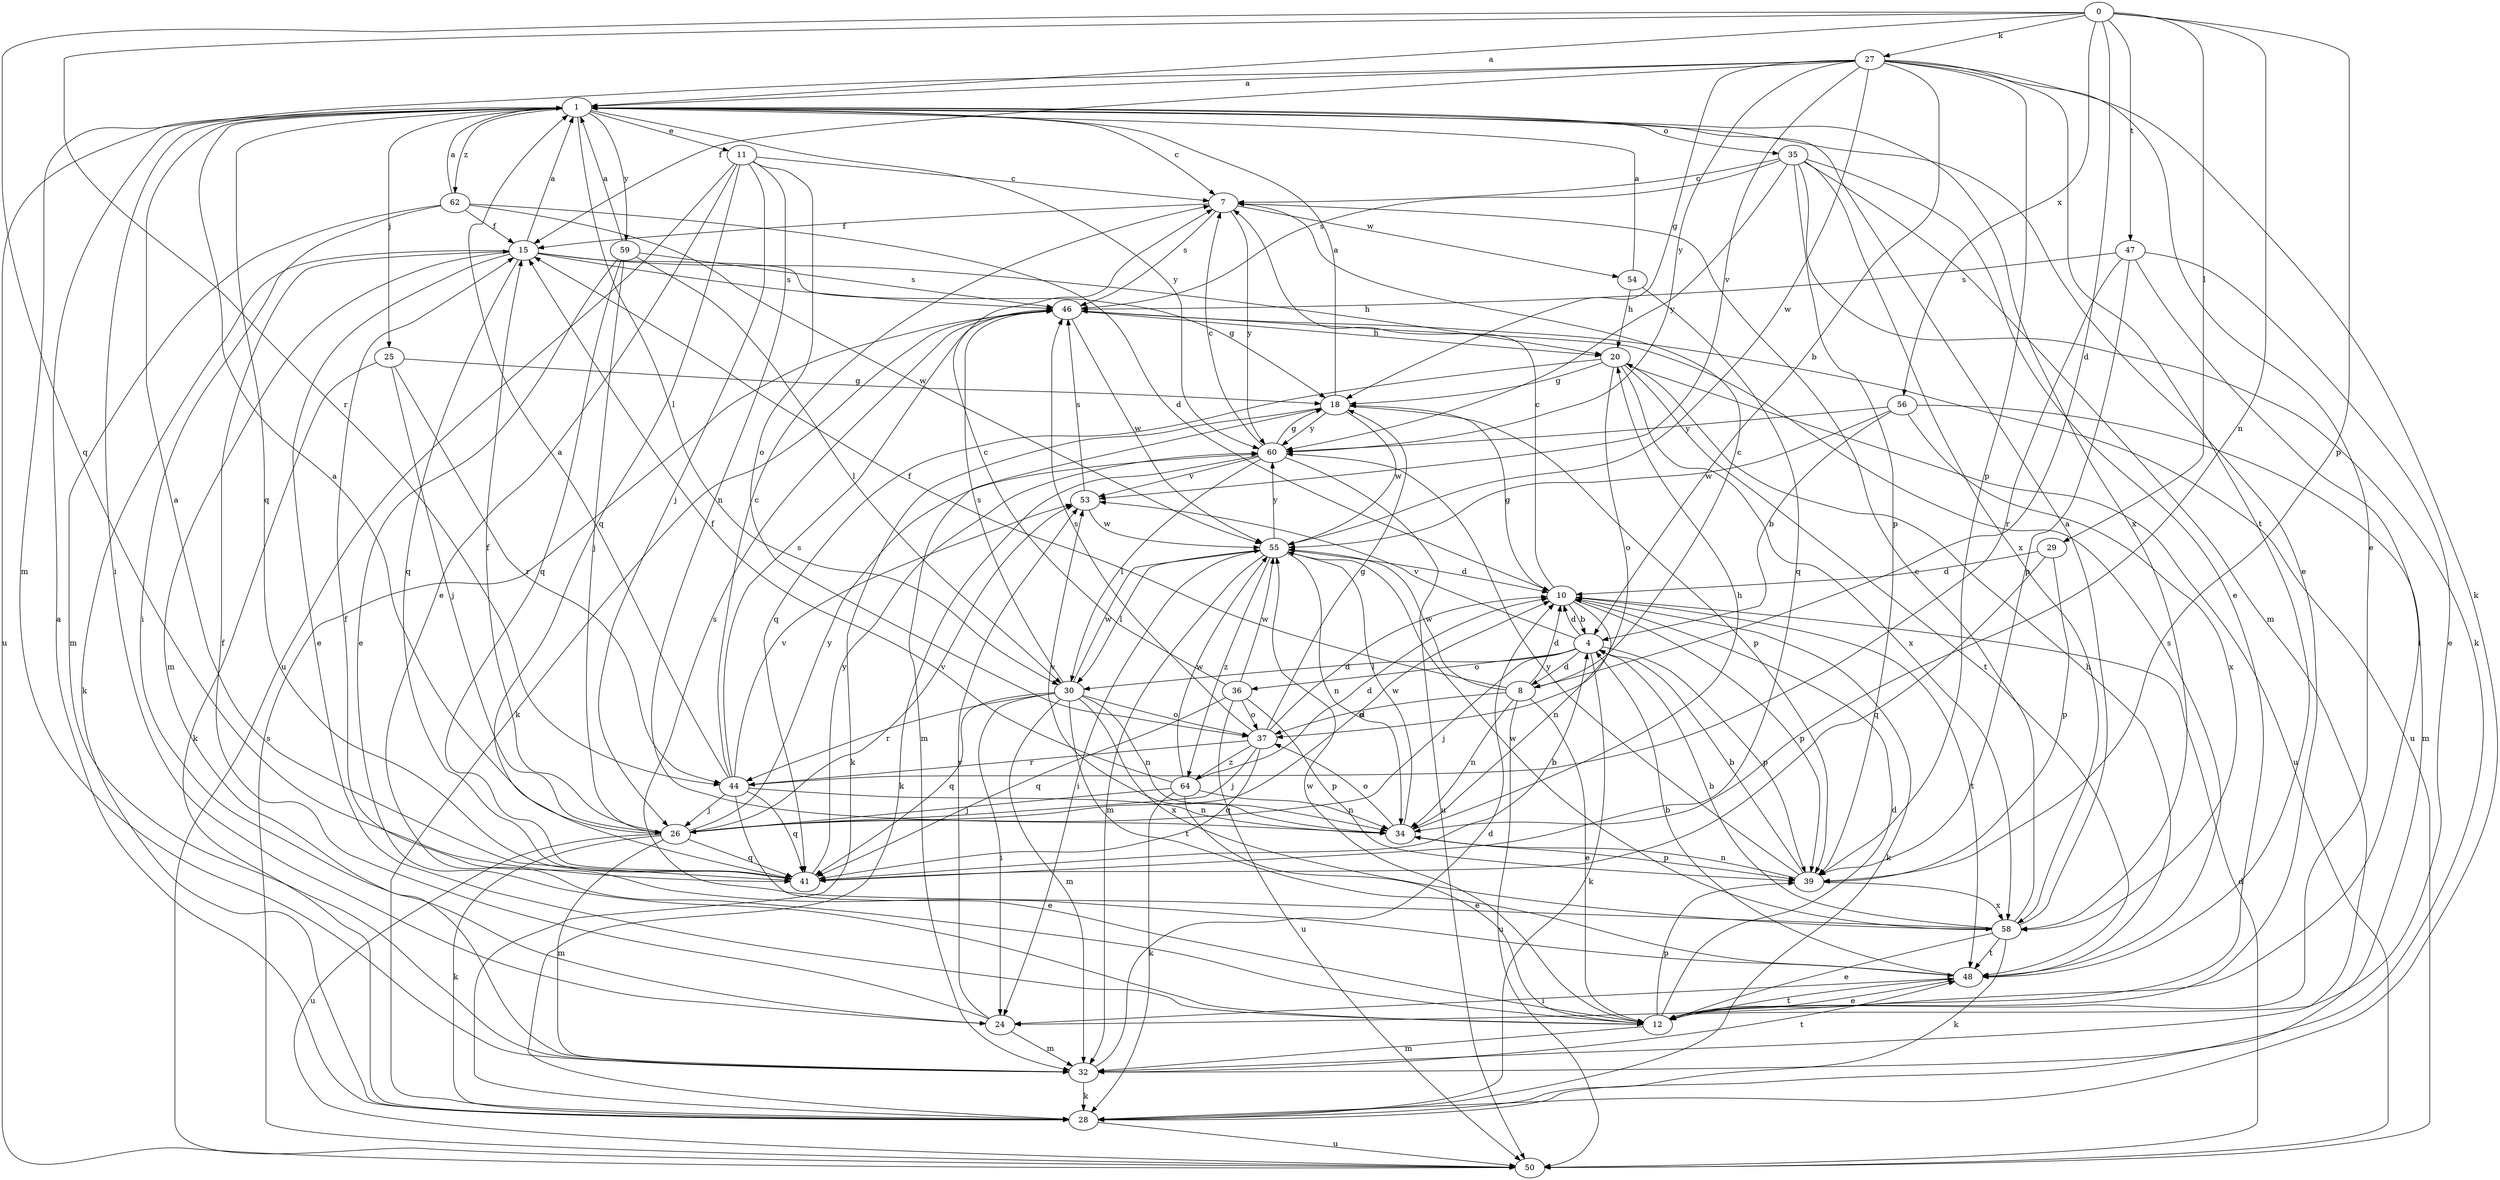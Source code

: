 strict digraph  {
0;
1;
4;
7;
8;
10;
11;
12;
15;
18;
20;
24;
25;
26;
27;
28;
29;
30;
32;
34;
35;
36;
37;
39;
41;
44;
46;
47;
48;
50;
53;
54;
55;
56;
58;
59;
60;
62;
64;
0 -> 1  [label=a];
0 -> 8  [label=d];
0 -> 27  [label=k];
0 -> 29  [label=l];
0 -> 34  [label=n];
0 -> 39  [label=p];
0 -> 41  [label=q];
0 -> 44  [label=r];
0 -> 47  [label=t];
0 -> 56  [label=x];
1 -> 7  [label=c];
1 -> 11  [label=e];
1 -> 12  [label=e];
1 -> 24  [label=i];
1 -> 25  [label=j];
1 -> 30  [label=l];
1 -> 35  [label=o];
1 -> 41  [label=q];
1 -> 50  [label=u];
1 -> 58  [label=x];
1 -> 59  [label=y];
1 -> 60  [label=y];
1 -> 62  [label=z];
4 -> 8  [label=d];
4 -> 10  [label=d];
4 -> 26  [label=j];
4 -> 28  [label=k];
4 -> 30  [label=l];
4 -> 36  [label=o];
4 -> 39  [label=p];
4 -> 53  [label=v];
7 -> 15  [label=f];
7 -> 46  [label=s];
7 -> 54  [label=w];
7 -> 60  [label=y];
8 -> 7  [label=c];
8 -> 10  [label=d];
8 -> 12  [label=e];
8 -> 15  [label=f];
8 -> 34  [label=n];
8 -> 37  [label=o];
8 -> 50  [label=u];
8 -> 55  [label=w];
10 -> 4  [label=b];
10 -> 7  [label=c];
10 -> 18  [label=g];
10 -> 28  [label=k];
10 -> 34  [label=n];
10 -> 39  [label=p];
10 -> 48  [label=t];
11 -> 7  [label=c];
11 -> 12  [label=e];
11 -> 26  [label=j];
11 -> 34  [label=n];
11 -> 37  [label=o];
11 -> 41  [label=q];
11 -> 50  [label=u];
12 -> 10  [label=d];
12 -> 32  [label=m];
12 -> 39  [label=p];
12 -> 48  [label=t];
12 -> 55  [label=w];
15 -> 1  [label=a];
15 -> 12  [label=e];
15 -> 18  [label=g];
15 -> 20  [label=h];
15 -> 28  [label=k];
15 -> 32  [label=m];
15 -> 41  [label=q];
15 -> 46  [label=s];
18 -> 1  [label=a];
18 -> 28  [label=k];
18 -> 32  [label=m];
18 -> 39  [label=p];
18 -> 55  [label=w];
18 -> 60  [label=y];
20 -> 18  [label=g];
20 -> 37  [label=o];
20 -> 41  [label=q];
20 -> 48  [label=t];
20 -> 50  [label=u];
20 -> 58  [label=x];
24 -> 15  [label=f];
24 -> 32  [label=m];
24 -> 53  [label=v];
25 -> 18  [label=g];
25 -> 26  [label=j];
25 -> 28  [label=k];
25 -> 44  [label=r];
26 -> 1  [label=a];
26 -> 10  [label=d];
26 -> 15  [label=f];
26 -> 28  [label=k];
26 -> 32  [label=m];
26 -> 41  [label=q];
26 -> 50  [label=u];
26 -> 53  [label=v];
26 -> 60  [label=y];
27 -> 1  [label=a];
27 -> 4  [label=b];
27 -> 12  [label=e];
27 -> 15  [label=f];
27 -> 18  [label=g];
27 -> 28  [label=k];
27 -> 32  [label=m];
27 -> 39  [label=p];
27 -> 48  [label=t];
27 -> 53  [label=v];
27 -> 55  [label=w];
27 -> 60  [label=y];
28 -> 1  [label=a];
28 -> 50  [label=u];
29 -> 10  [label=d];
29 -> 39  [label=p];
29 -> 41  [label=q];
30 -> 24  [label=i];
30 -> 32  [label=m];
30 -> 34  [label=n];
30 -> 37  [label=o];
30 -> 41  [label=q];
30 -> 44  [label=r];
30 -> 46  [label=s];
30 -> 48  [label=t];
30 -> 55  [label=w];
30 -> 58  [label=x];
32 -> 10  [label=d];
32 -> 28  [label=k];
32 -> 48  [label=t];
34 -> 20  [label=h];
34 -> 37  [label=o];
34 -> 39  [label=p];
34 -> 53  [label=v];
34 -> 55  [label=w];
35 -> 7  [label=c];
35 -> 12  [label=e];
35 -> 28  [label=k];
35 -> 32  [label=m];
35 -> 39  [label=p];
35 -> 46  [label=s];
35 -> 58  [label=x];
35 -> 60  [label=y];
36 -> 7  [label=c];
36 -> 37  [label=o];
36 -> 39  [label=p];
36 -> 41  [label=q];
36 -> 50  [label=u];
36 -> 55  [label=w];
37 -> 10  [label=d];
37 -> 18  [label=g];
37 -> 26  [label=j];
37 -> 41  [label=q];
37 -> 44  [label=r];
37 -> 46  [label=s];
37 -> 64  [label=z];
39 -> 4  [label=b];
39 -> 34  [label=n];
39 -> 58  [label=x];
39 -> 60  [label=y];
41 -> 1  [label=a];
41 -> 4  [label=b];
41 -> 60  [label=y];
44 -> 1  [label=a];
44 -> 7  [label=c];
44 -> 12  [label=e];
44 -> 26  [label=j];
44 -> 34  [label=n];
44 -> 41  [label=q];
44 -> 46  [label=s];
44 -> 53  [label=v];
46 -> 20  [label=h];
46 -> 28  [label=k];
46 -> 50  [label=u];
46 -> 55  [label=w];
47 -> 12  [label=e];
47 -> 24  [label=i];
47 -> 39  [label=p];
47 -> 44  [label=r];
47 -> 46  [label=s];
48 -> 4  [label=b];
48 -> 12  [label=e];
48 -> 15  [label=f];
48 -> 20  [label=h];
48 -> 24  [label=i];
48 -> 46  [label=s];
50 -> 10  [label=d];
50 -> 46  [label=s];
53 -> 46  [label=s];
53 -> 55  [label=w];
54 -> 1  [label=a];
54 -> 20  [label=h];
54 -> 41  [label=q];
55 -> 10  [label=d];
55 -> 24  [label=i];
55 -> 30  [label=l];
55 -> 32  [label=m];
55 -> 34  [label=n];
55 -> 60  [label=y];
55 -> 64  [label=z];
56 -> 4  [label=b];
56 -> 32  [label=m];
56 -> 55  [label=w];
56 -> 58  [label=x];
56 -> 60  [label=y];
58 -> 1  [label=a];
58 -> 4  [label=b];
58 -> 7  [label=c];
58 -> 12  [label=e];
58 -> 28  [label=k];
58 -> 46  [label=s];
58 -> 48  [label=t];
58 -> 55  [label=w];
59 -> 1  [label=a];
59 -> 12  [label=e];
59 -> 26  [label=j];
59 -> 30  [label=l];
59 -> 41  [label=q];
59 -> 46  [label=s];
60 -> 7  [label=c];
60 -> 18  [label=g];
60 -> 28  [label=k];
60 -> 30  [label=l];
60 -> 50  [label=u];
60 -> 53  [label=v];
62 -> 1  [label=a];
62 -> 10  [label=d];
62 -> 15  [label=f];
62 -> 24  [label=i];
62 -> 32  [label=m];
62 -> 55  [label=w];
64 -> 10  [label=d];
64 -> 12  [label=e];
64 -> 15  [label=f];
64 -> 26  [label=j];
64 -> 28  [label=k];
64 -> 34  [label=n];
64 -> 55  [label=w];
}
